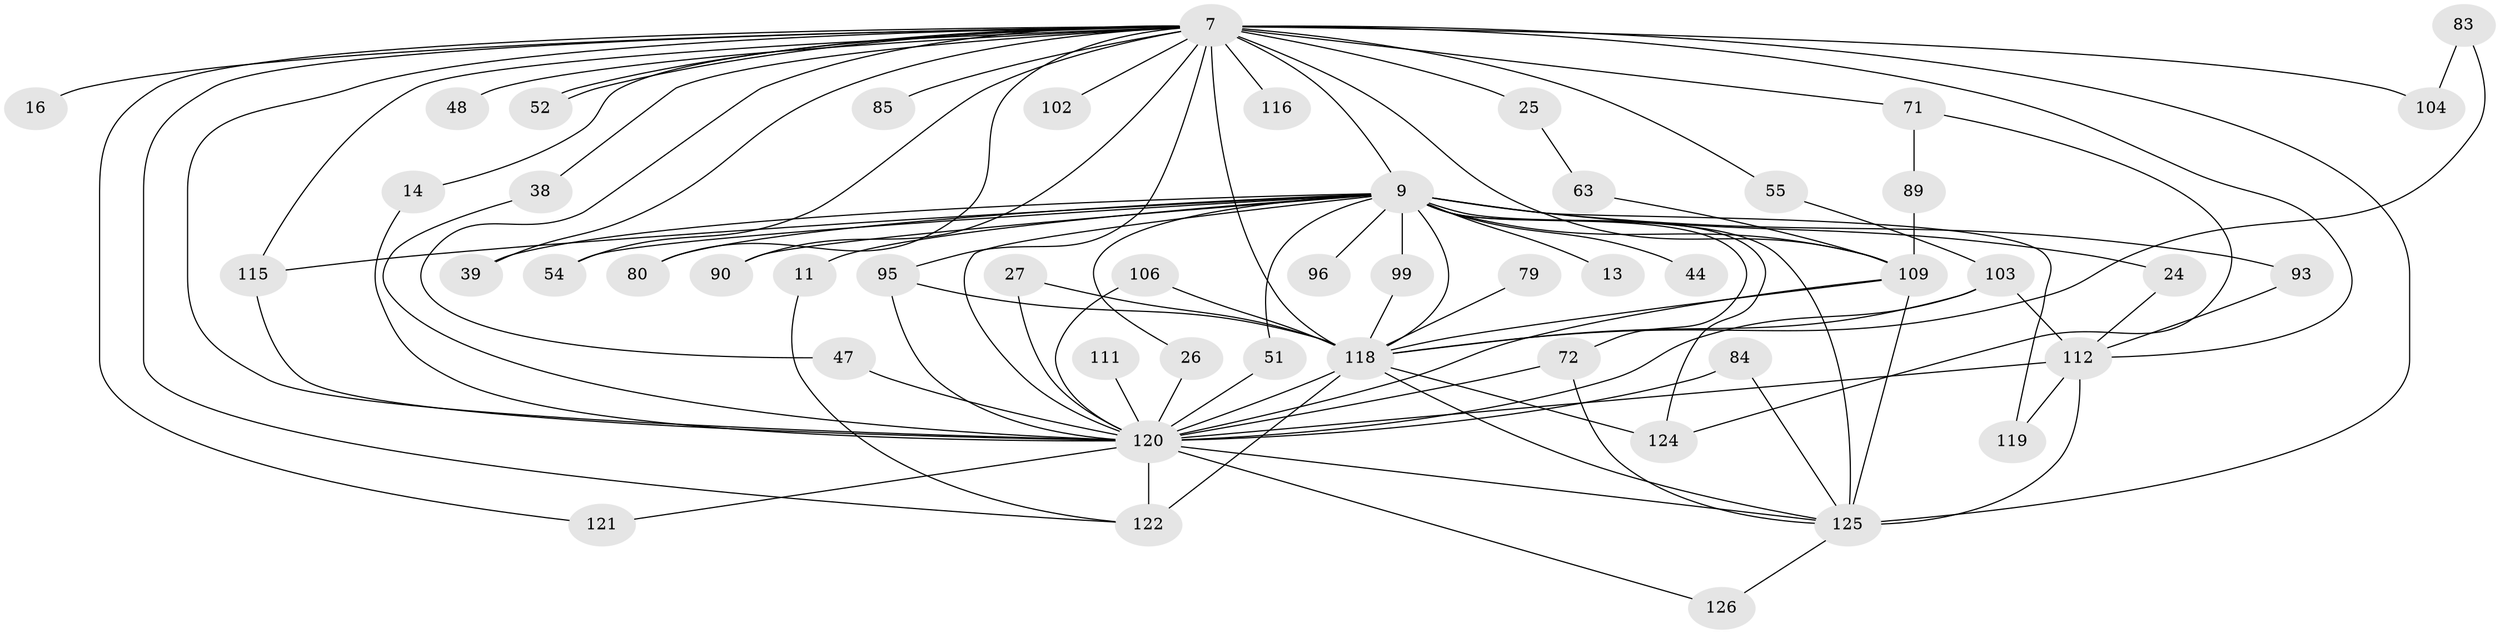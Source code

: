 // original degree distribution, {23: 0.007936507936507936, 19: 0.023809523809523808, 31: 0.007936507936507936, 27: 0.007936507936507936, 20: 0.007936507936507936, 30: 0.007936507936507936, 25: 0.007936507936507936, 14: 0.007936507936507936, 3: 0.21428571428571427, 5: 0.047619047619047616, 2: 0.5396825396825397, 10: 0.007936507936507936, 9: 0.007936507936507936, 4: 0.07936507936507936, 7: 0.023809523809523808}
// Generated by graph-tools (version 1.1) at 2025/47/03/04/25 21:47:04]
// undirected, 50 vertices, 97 edges
graph export_dot {
graph [start="1"]
  node [color=gray90,style=filled];
  7 [super="+1+3"];
  9 [super="+8"];
  11;
  13;
  14;
  16;
  24;
  25;
  26;
  27;
  38;
  39;
  44;
  47;
  48;
  51;
  52;
  54;
  55;
  63;
  71;
  72 [super="+57"];
  79;
  80;
  83;
  84;
  85;
  89;
  90;
  93;
  95 [super="+77+88"];
  96;
  99 [super="+66"];
  102;
  103 [super="+53"];
  104 [super="+67"];
  106;
  109 [super="+73+35+107"];
  111;
  112 [super="+60+101+110+34+33+76"];
  115 [super="+65+86"];
  116;
  118 [super="+10+100"];
  119;
  120 [super="+59+82+5"];
  121;
  122 [super="+114"];
  124 [super="+105+117"];
  125 [super="+87+46+123+113"];
  126;
  7 -- 9 [weight=8];
  7 -- 38;
  7 -- 52;
  7 -- 52;
  7 -- 55;
  7 -- 102 [weight=2];
  7 -- 104 [weight=3];
  7 -- 71 [weight=2];
  7 -- 14;
  7 -- 90;
  7 -- 39;
  7 -- 48;
  7 -- 116 [weight=2];
  7 -- 118 [weight=14];
  7 -- 95;
  7 -- 16 [weight=2];
  7 -- 80;
  7 -- 85;
  7 -- 25 [weight=2];
  7 -- 47;
  7 -- 54;
  7 -- 121;
  7 -- 125 [weight=2];
  7 -- 112 [weight=3];
  7 -- 120 [weight=9];
  7 -- 122 [weight=2];
  7 -- 115;
  7 -- 109;
  9 -- 11 [weight=2];
  9 -- 13 [weight=2];
  9 -- 24;
  9 -- 39;
  9 -- 44 [weight=2];
  9 -- 72;
  9 -- 93;
  9 -- 119;
  9 -- 80;
  9 -- 26;
  9 -- 90;
  9 -- 96;
  9 -- 51;
  9 -- 115 [weight=2];
  9 -- 54;
  9 -- 120 [weight=5];
  9 -- 118 [weight=8];
  9 -- 125 [weight=6];
  9 -- 124;
  9 -- 99;
  9 -- 109 [weight=2];
  11 -- 122;
  14 -- 120;
  24 -- 112;
  25 -- 63;
  26 -- 120;
  27 -- 118;
  27 -- 120;
  38 -- 120;
  47 -- 120;
  51 -- 120;
  55 -- 103;
  63 -- 109;
  71 -- 89;
  71 -- 124 [weight=2];
  72 -- 125 [weight=2];
  72 -- 120;
  79 -- 118 [weight=2];
  83 -- 104;
  83 -- 118;
  84 -- 125;
  84 -- 120;
  89 -- 109;
  93 -- 112;
  95 -- 120 [weight=2];
  95 -- 118;
  99 -- 118;
  103 -- 118 [weight=2];
  103 -- 120 [weight=2];
  103 -- 112;
  106 -- 118;
  106 -- 120;
  109 -- 120 [weight=7];
  109 -- 118 [weight=2];
  109 -- 125;
  111 -- 120 [weight=2];
  112 -- 120 [weight=6];
  112 -- 125 [weight=2];
  112 -- 119;
  115 -- 120 [weight=2];
  118 -- 125 [weight=5];
  118 -- 124;
  118 -- 120 [weight=7];
  118 -- 122;
  120 -- 121;
  120 -- 122 [weight=3];
  120 -- 126;
  120 -- 125;
  125 -- 126;
}
